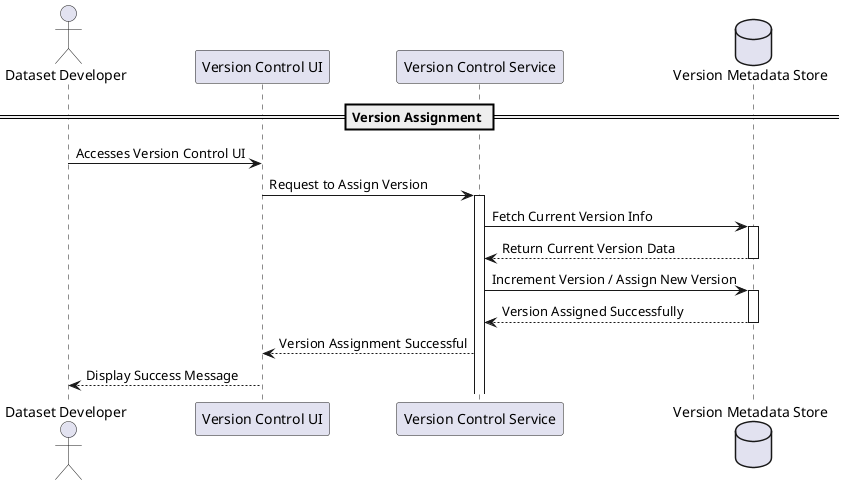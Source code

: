 @startuml
actor "Dataset Developer" as developer
participant "Version Control UI" as ui
participant "Version Control Service" as service
database "Version Metadata Store" as store

== Version Assignment ==
developer -> ui : Accesses Version Control UI
ui -> service : Request to Assign Version
activate service

service -> store : Fetch Current Version Info
activate store
store --> service : Return Current Version Data
deactivate store

service -> store : Increment Version / Assign New Version
activate store
store --> service : Version Assigned Successfully
deactivate store

service --> ui : Version Assignment Successful
ui --> developer : Display Success Message

@enduml
